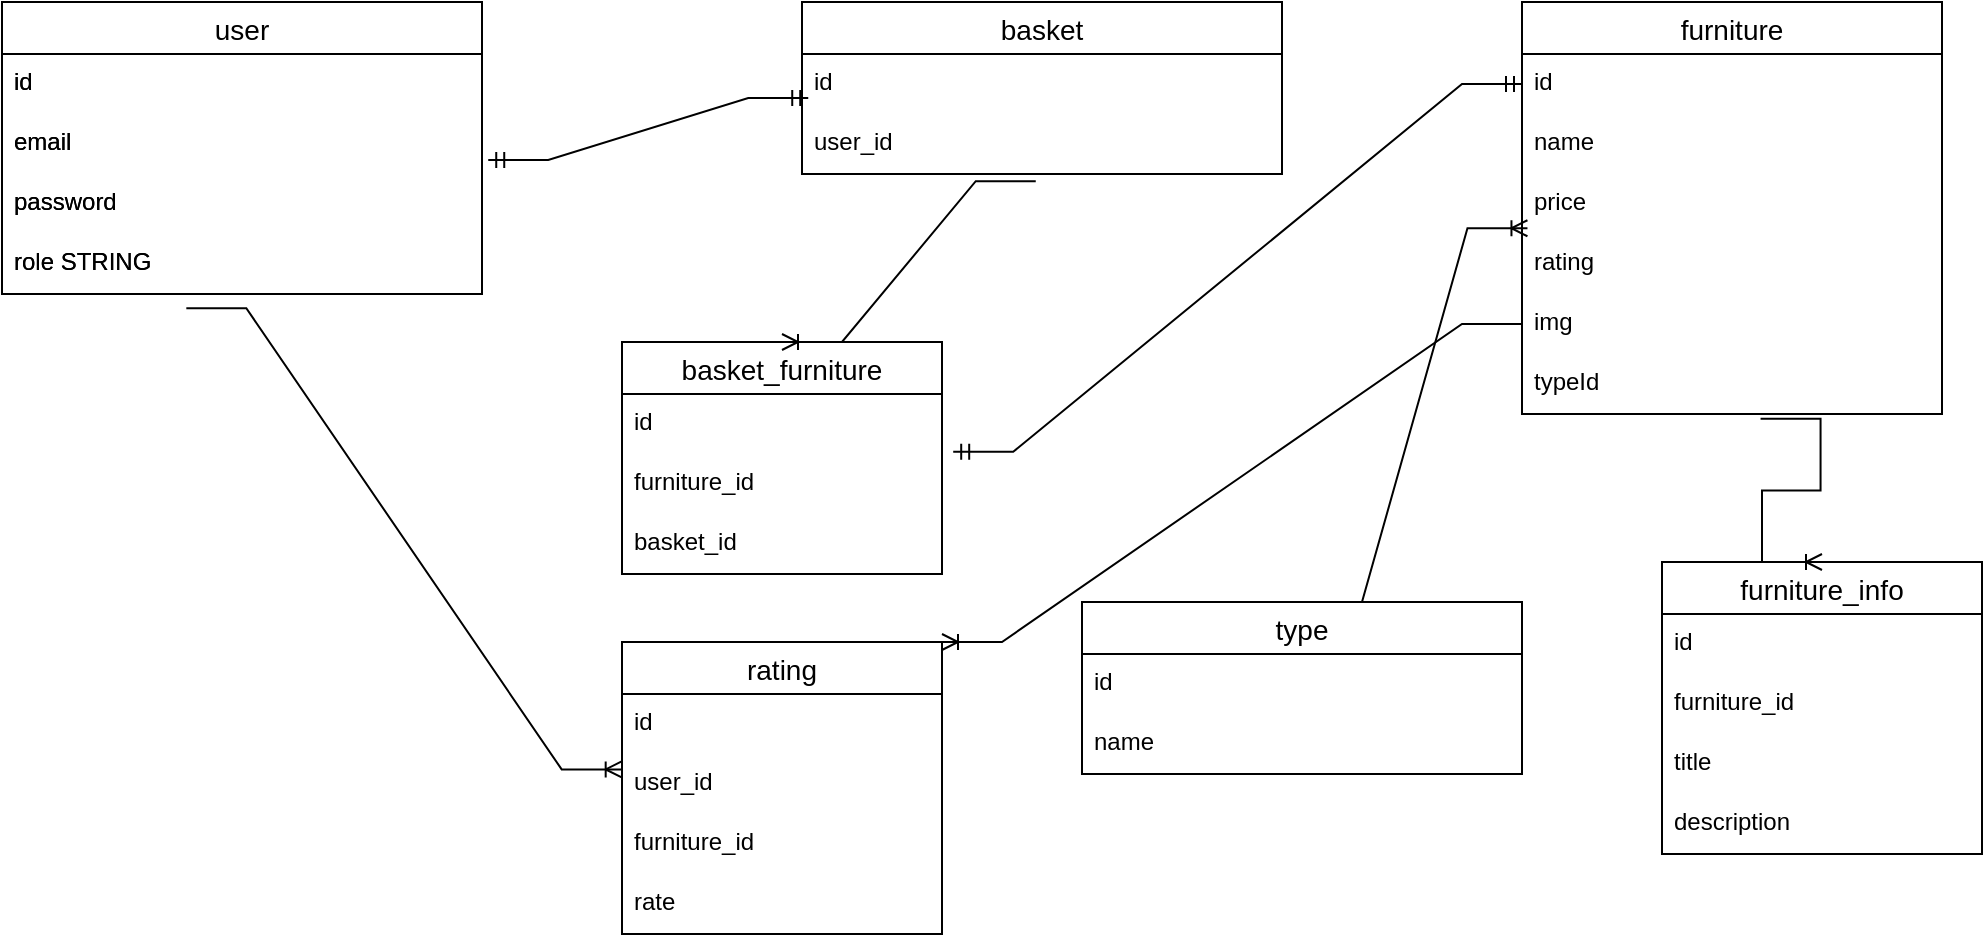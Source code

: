 <mxfile version="24.2.3" type="github">
  <diagram name="Сторінка-1" id="xOEIGP573UB0z0dmHESx">
    <mxGraphModel dx="1122" dy="761" grid="1" gridSize="10" guides="1" tooltips="1" connect="1" arrows="1" fold="1" page="1" pageScale="1" pageWidth="827" pageHeight="1169" math="0" shadow="0">
      <root>
        <mxCell id="0" />
        <mxCell id="1" parent="0" />
        <mxCell id="plDod4_KA6jkIXsuMjcD-1" value="user" style="swimlane;fontStyle=0;childLayout=stackLayout;horizontal=1;startSize=26;horizontalStack=0;resizeParent=1;resizeParentMax=0;resizeLast=0;collapsible=1;marginBottom=0;align=center;fontSize=14;" vertex="1" parent="1">
          <mxGeometry x="40" y="40" width="240" height="146" as="geometry" />
        </mxCell>
        <mxCell id="plDod4_KA6jkIXsuMjcD-2" value="id" style="text;strokeColor=none;fillColor=none;spacingLeft=4;spacingRight=4;overflow=hidden;rotatable=0;points=[[0,0.5],[1,0.5]];portConstraint=eastwest;fontSize=12;whiteSpace=wrap;html=1;" vertex="1" parent="plDod4_KA6jkIXsuMjcD-1">
          <mxGeometry y="26" width="240" height="30" as="geometry" />
        </mxCell>
        <mxCell id="plDod4_KA6jkIXsuMjcD-3" value="email" style="text;strokeColor=none;fillColor=none;spacingLeft=4;spacingRight=4;overflow=hidden;rotatable=0;points=[[0,0.5],[1,0.5]];portConstraint=eastwest;fontSize=12;whiteSpace=wrap;html=1;" vertex="1" parent="plDod4_KA6jkIXsuMjcD-1">
          <mxGeometry y="56" width="240" height="30" as="geometry" />
        </mxCell>
        <mxCell id="plDod4_KA6jkIXsuMjcD-4" value="password" style="text;strokeColor=none;fillColor=none;spacingLeft=4;spacingRight=4;overflow=hidden;rotatable=0;points=[[0,0.5],[1,0.5]];portConstraint=eastwest;fontSize=12;whiteSpace=wrap;html=1;" vertex="1" parent="plDod4_KA6jkIXsuMjcD-1">
          <mxGeometry y="86" width="240" height="30" as="geometry" />
        </mxCell>
        <mxCell id="plDod4_KA6jkIXsuMjcD-5" value="role STRING" style="text;strokeColor=none;fillColor=none;spacingLeft=4;spacingRight=4;overflow=hidden;rotatable=0;points=[[0,0.5],[1,0.5]];portConstraint=eastwest;fontSize=12;whiteSpace=wrap;html=1;" vertex="1" parent="plDod4_KA6jkIXsuMjcD-1">
          <mxGeometry y="116" width="240" height="30" as="geometry" />
        </mxCell>
        <mxCell id="plDod4_KA6jkIXsuMjcD-10" value="user" style="swimlane;fontStyle=0;childLayout=stackLayout;horizontal=1;startSize=26;horizontalStack=0;resizeParent=1;resizeParentMax=0;resizeLast=0;collapsible=1;marginBottom=0;align=center;fontSize=14;" vertex="1" parent="1">
          <mxGeometry x="40" y="40" width="240" height="146" as="geometry" />
        </mxCell>
        <mxCell id="plDod4_KA6jkIXsuMjcD-11" value="id" style="text;strokeColor=none;fillColor=none;spacingLeft=4;spacingRight=4;overflow=hidden;rotatable=0;points=[[0,0.5],[1,0.5]];portConstraint=eastwest;fontSize=12;whiteSpace=wrap;html=1;" vertex="1" parent="plDod4_KA6jkIXsuMjcD-10">
          <mxGeometry y="26" width="240" height="30" as="geometry" />
        </mxCell>
        <mxCell id="plDod4_KA6jkIXsuMjcD-12" value="email" style="text;strokeColor=none;fillColor=none;spacingLeft=4;spacingRight=4;overflow=hidden;rotatable=0;points=[[0,0.5],[1,0.5]];portConstraint=eastwest;fontSize=12;whiteSpace=wrap;html=1;" vertex="1" parent="plDod4_KA6jkIXsuMjcD-10">
          <mxGeometry y="56" width="240" height="30" as="geometry" />
        </mxCell>
        <mxCell id="plDod4_KA6jkIXsuMjcD-13" value="password" style="text;strokeColor=none;fillColor=none;spacingLeft=4;spacingRight=4;overflow=hidden;rotatable=0;points=[[0,0.5],[1,0.5]];portConstraint=eastwest;fontSize=12;whiteSpace=wrap;html=1;" vertex="1" parent="plDod4_KA6jkIXsuMjcD-10">
          <mxGeometry y="86" width="240" height="30" as="geometry" />
        </mxCell>
        <mxCell id="plDod4_KA6jkIXsuMjcD-14" value="role STRING" style="text;strokeColor=none;fillColor=none;spacingLeft=4;spacingRight=4;overflow=hidden;rotatable=0;points=[[0,0.5],[1,0.5]];portConstraint=eastwest;fontSize=12;whiteSpace=wrap;html=1;" vertex="1" parent="plDod4_KA6jkIXsuMjcD-10">
          <mxGeometry y="116" width="240" height="30" as="geometry" />
        </mxCell>
        <mxCell id="plDod4_KA6jkIXsuMjcD-15" value="basket" style="swimlane;fontStyle=0;childLayout=stackLayout;horizontal=1;startSize=26;horizontalStack=0;resizeParent=1;resizeParentMax=0;resizeLast=0;collapsible=1;marginBottom=0;align=center;fontSize=14;" vertex="1" parent="1">
          <mxGeometry x="440" y="40" width="240" height="86" as="geometry" />
        </mxCell>
        <mxCell id="plDod4_KA6jkIXsuMjcD-16" value="id" style="text;strokeColor=none;fillColor=none;spacingLeft=4;spacingRight=4;overflow=hidden;rotatable=0;points=[[0,0.5],[1,0.5]];portConstraint=eastwest;fontSize=12;whiteSpace=wrap;html=1;" vertex="1" parent="plDod4_KA6jkIXsuMjcD-15">
          <mxGeometry y="26" width="240" height="30" as="geometry" />
        </mxCell>
        <mxCell id="plDod4_KA6jkIXsuMjcD-17" value="user_id" style="text;strokeColor=none;fillColor=none;spacingLeft=4;spacingRight=4;overflow=hidden;rotatable=0;points=[[0,0.5],[1,0.5]];portConstraint=eastwest;fontSize=12;whiteSpace=wrap;html=1;" vertex="1" parent="plDod4_KA6jkIXsuMjcD-15">
          <mxGeometry y="56" width="240" height="30" as="geometry" />
        </mxCell>
        <mxCell id="plDod4_KA6jkIXsuMjcD-20" value="" style="edgeStyle=entityRelationEdgeStyle;fontSize=12;html=1;endArrow=ERmandOne;startArrow=ERmandOne;rounded=0;exitX=1.013;exitY=0.767;exitDx=0;exitDy=0;exitPerimeter=0;entryX=0.013;entryY=0.733;entryDx=0;entryDy=0;entryPerimeter=0;" edge="1" parent="1" source="plDod4_KA6jkIXsuMjcD-12" target="plDod4_KA6jkIXsuMjcD-16">
          <mxGeometry width="100" height="100" relative="1" as="geometry">
            <mxPoint x="270" y="220" as="sourcePoint" />
            <mxPoint x="370" y="120" as="targetPoint" />
          </mxGeometry>
        </mxCell>
        <mxCell id="plDod4_KA6jkIXsuMjcD-21" value="furniture" style="swimlane;fontStyle=0;childLayout=stackLayout;horizontal=1;startSize=26;horizontalStack=0;resizeParent=1;resizeParentMax=0;resizeLast=0;collapsible=1;marginBottom=0;align=center;fontSize=14;" vertex="1" parent="1">
          <mxGeometry x="800" y="40" width="210" height="206" as="geometry" />
        </mxCell>
        <mxCell id="plDod4_KA6jkIXsuMjcD-22" value="id" style="text;strokeColor=none;fillColor=none;spacingLeft=4;spacingRight=4;overflow=hidden;rotatable=0;points=[[0,0.5],[1,0.5]];portConstraint=eastwest;fontSize=12;whiteSpace=wrap;html=1;" vertex="1" parent="plDod4_KA6jkIXsuMjcD-21">
          <mxGeometry y="26" width="210" height="30" as="geometry" />
        </mxCell>
        <mxCell id="plDod4_KA6jkIXsuMjcD-23" value="name" style="text;strokeColor=none;fillColor=none;spacingLeft=4;spacingRight=4;overflow=hidden;rotatable=0;points=[[0,0.5],[1,0.5]];portConstraint=eastwest;fontSize=12;whiteSpace=wrap;html=1;" vertex="1" parent="plDod4_KA6jkIXsuMjcD-21">
          <mxGeometry y="56" width="210" height="30" as="geometry" />
        </mxCell>
        <mxCell id="plDod4_KA6jkIXsuMjcD-24" value="price" style="text;strokeColor=none;fillColor=none;spacingLeft=4;spacingRight=4;overflow=hidden;rotatable=0;points=[[0,0.5],[1,0.5]];portConstraint=eastwest;fontSize=12;whiteSpace=wrap;html=1;" vertex="1" parent="plDod4_KA6jkIXsuMjcD-21">
          <mxGeometry y="86" width="210" height="30" as="geometry" />
        </mxCell>
        <mxCell id="plDod4_KA6jkIXsuMjcD-26" value="rating" style="text;strokeColor=none;fillColor=none;spacingLeft=4;spacingRight=4;overflow=hidden;rotatable=0;points=[[0,0.5],[1,0.5]];portConstraint=eastwest;fontSize=12;whiteSpace=wrap;html=1;" vertex="1" parent="plDod4_KA6jkIXsuMjcD-21">
          <mxGeometry y="116" width="210" height="30" as="geometry" />
        </mxCell>
        <mxCell id="plDod4_KA6jkIXsuMjcD-27" value="img" style="text;strokeColor=none;fillColor=none;spacingLeft=4;spacingRight=4;overflow=hidden;rotatable=0;points=[[0,0.5],[1,0.5]];portConstraint=eastwest;fontSize=12;whiteSpace=wrap;html=1;" vertex="1" parent="plDod4_KA6jkIXsuMjcD-21">
          <mxGeometry y="146" width="210" height="30" as="geometry" />
        </mxCell>
        <mxCell id="plDod4_KA6jkIXsuMjcD-25" value="typeId" style="text;strokeColor=none;fillColor=none;spacingLeft=4;spacingRight=4;overflow=hidden;rotatable=0;points=[[0,0.5],[1,0.5]];portConstraint=eastwest;fontSize=12;whiteSpace=wrap;html=1;" vertex="1" parent="plDod4_KA6jkIXsuMjcD-21">
          <mxGeometry y="176" width="210" height="30" as="geometry" />
        </mxCell>
        <mxCell id="plDod4_KA6jkIXsuMjcD-28" value="type" style="swimlane;fontStyle=0;childLayout=stackLayout;horizontal=1;startSize=26;horizontalStack=0;resizeParent=1;resizeParentMax=0;resizeLast=0;collapsible=1;marginBottom=0;align=center;fontSize=14;" vertex="1" parent="1">
          <mxGeometry x="580" y="340" width="220" height="86" as="geometry" />
        </mxCell>
        <mxCell id="plDod4_KA6jkIXsuMjcD-30" value="id" style="text;strokeColor=none;fillColor=none;spacingLeft=4;spacingRight=4;overflow=hidden;rotatable=0;points=[[0,0.5],[1,0.5]];portConstraint=eastwest;fontSize=12;whiteSpace=wrap;html=1;" vertex="1" parent="plDod4_KA6jkIXsuMjcD-28">
          <mxGeometry y="26" width="220" height="30" as="geometry" />
        </mxCell>
        <mxCell id="plDod4_KA6jkIXsuMjcD-31" value="name" style="text;strokeColor=none;fillColor=none;spacingLeft=4;spacingRight=4;overflow=hidden;rotatable=0;points=[[0,0.5],[1,0.5]];portConstraint=eastwest;fontSize=12;whiteSpace=wrap;html=1;" vertex="1" parent="plDod4_KA6jkIXsuMjcD-28">
          <mxGeometry y="56" width="220" height="30" as="geometry" />
        </mxCell>
        <mxCell id="plDod4_KA6jkIXsuMjcD-32" value="" style="edgeStyle=entityRelationEdgeStyle;fontSize=12;html=1;endArrow=ERoneToMany;rounded=0;exitX=0.5;exitY=0;exitDx=0;exitDy=0;entryX=0.013;entryY=-0.096;entryDx=0;entryDy=0;entryPerimeter=0;" edge="1" parent="1" source="plDod4_KA6jkIXsuMjcD-28" target="plDod4_KA6jkIXsuMjcD-26">
          <mxGeometry width="100" height="100" relative="1" as="geometry">
            <mxPoint x="470" y="400" as="sourcePoint" />
            <mxPoint x="570" y="300" as="targetPoint" />
            <Array as="points">
              <mxPoint x="680" y="250" />
              <mxPoint x="690" y="220" />
            </Array>
          </mxGeometry>
        </mxCell>
        <mxCell id="plDod4_KA6jkIXsuMjcD-33" value="furniture_info" style="swimlane;fontStyle=0;childLayout=stackLayout;horizontal=1;startSize=26;horizontalStack=0;resizeParent=1;resizeParentMax=0;resizeLast=0;collapsible=1;marginBottom=0;align=center;fontSize=14;" vertex="1" parent="1">
          <mxGeometry x="870" y="320" width="160" height="146" as="geometry" />
        </mxCell>
        <mxCell id="plDod4_KA6jkIXsuMjcD-34" value="id" style="text;strokeColor=none;fillColor=none;spacingLeft=4;spacingRight=4;overflow=hidden;rotatable=0;points=[[0,0.5],[1,0.5]];portConstraint=eastwest;fontSize=12;whiteSpace=wrap;html=1;" vertex="1" parent="plDod4_KA6jkIXsuMjcD-33">
          <mxGeometry y="26" width="160" height="30" as="geometry" />
        </mxCell>
        <mxCell id="plDod4_KA6jkIXsuMjcD-35" value="furniture_id" style="text;strokeColor=none;fillColor=none;spacingLeft=4;spacingRight=4;overflow=hidden;rotatable=0;points=[[0,0.5],[1,0.5]];portConstraint=eastwest;fontSize=12;whiteSpace=wrap;html=1;" vertex="1" parent="plDod4_KA6jkIXsuMjcD-33">
          <mxGeometry y="56" width="160" height="30" as="geometry" />
        </mxCell>
        <mxCell id="plDod4_KA6jkIXsuMjcD-36" value="title" style="text;strokeColor=none;fillColor=none;spacingLeft=4;spacingRight=4;overflow=hidden;rotatable=0;points=[[0,0.5],[1,0.5]];portConstraint=eastwest;fontSize=12;whiteSpace=wrap;html=1;" vertex="1" parent="plDod4_KA6jkIXsuMjcD-33">
          <mxGeometry y="86" width="160" height="30" as="geometry" />
        </mxCell>
        <mxCell id="plDod4_KA6jkIXsuMjcD-37" value="description" style="text;strokeColor=none;fillColor=none;spacingLeft=4;spacingRight=4;overflow=hidden;rotatable=0;points=[[0,0.5],[1,0.5]];portConstraint=eastwest;fontSize=12;whiteSpace=wrap;html=1;" vertex="1" parent="plDod4_KA6jkIXsuMjcD-33">
          <mxGeometry y="116" width="160" height="30" as="geometry" />
        </mxCell>
        <mxCell id="plDod4_KA6jkIXsuMjcD-38" value="" style="edgeStyle=entityRelationEdgeStyle;fontSize=12;html=1;endArrow=ERoneToMany;rounded=0;exitX=0.568;exitY=1.08;exitDx=0;exitDy=0;exitPerimeter=0;entryX=0.5;entryY=0;entryDx=0;entryDy=0;" edge="1" parent="1" source="plDod4_KA6jkIXsuMjcD-25" target="plDod4_KA6jkIXsuMjcD-33">
          <mxGeometry width="100" height="100" relative="1" as="geometry">
            <mxPoint x="470" y="400" as="sourcePoint" />
            <mxPoint x="570" y="300" as="targetPoint" />
          </mxGeometry>
        </mxCell>
        <mxCell id="plDod4_KA6jkIXsuMjcD-39" value="basket_furniture" style="swimlane;fontStyle=0;childLayout=stackLayout;horizontal=1;startSize=26;horizontalStack=0;resizeParent=1;resizeParentMax=0;resizeLast=0;collapsible=1;marginBottom=0;align=center;fontSize=14;" vertex="1" parent="1">
          <mxGeometry x="350" y="210" width="160" height="116" as="geometry" />
        </mxCell>
        <mxCell id="plDod4_KA6jkIXsuMjcD-40" value="id" style="text;strokeColor=none;fillColor=none;spacingLeft=4;spacingRight=4;overflow=hidden;rotatable=0;points=[[0,0.5],[1,0.5]];portConstraint=eastwest;fontSize=12;whiteSpace=wrap;html=1;" vertex="1" parent="plDod4_KA6jkIXsuMjcD-39">
          <mxGeometry y="26" width="160" height="30" as="geometry" />
        </mxCell>
        <mxCell id="plDod4_KA6jkIXsuMjcD-41" value="furniture_id" style="text;strokeColor=none;fillColor=none;spacingLeft=4;spacingRight=4;overflow=hidden;rotatable=0;points=[[0,0.5],[1,0.5]];portConstraint=eastwest;fontSize=12;whiteSpace=wrap;html=1;" vertex="1" parent="plDod4_KA6jkIXsuMjcD-39">
          <mxGeometry y="56" width="160" height="30" as="geometry" />
        </mxCell>
        <mxCell id="plDod4_KA6jkIXsuMjcD-42" value="basket_id" style="text;strokeColor=none;fillColor=none;spacingLeft=4;spacingRight=4;overflow=hidden;rotatable=0;points=[[0,0.5],[1,0.5]];portConstraint=eastwest;fontSize=12;whiteSpace=wrap;html=1;" vertex="1" parent="plDod4_KA6jkIXsuMjcD-39">
          <mxGeometry y="86" width="160" height="30" as="geometry" />
        </mxCell>
        <mxCell id="plDod4_KA6jkIXsuMjcD-43" value="" style="edgeStyle=entityRelationEdgeStyle;fontSize=12;html=1;endArrow=ERoneToMany;rounded=0;exitX=0.487;exitY=1.12;exitDx=0;exitDy=0;exitPerimeter=0;entryX=0.5;entryY=0;entryDx=0;entryDy=0;" edge="1" parent="1" source="plDod4_KA6jkIXsuMjcD-17" target="plDod4_KA6jkIXsuMjcD-39">
          <mxGeometry width="100" height="100" relative="1" as="geometry">
            <mxPoint x="470" y="400" as="sourcePoint" />
            <mxPoint x="570" y="300" as="targetPoint" />
          </mxGeometry>
        </mxCell>
        <mxCell id="plDod4_KA6jkIXsuMjcD-44" value="" style="edgeStyle=entityRelationEdgeStyle;fontSize=12;html=1;endArrow=ERmandOne;startArrow=ERmandOne;rounded=0;exitX=1.035;exitY=0.963;exitDx=0;exitDy=0;exitPerimeter=0;entryX=0;entryY=0.5;entryDx=0;entryDy=0;" edge="1" parent="1" source="plDod4_KA6jkIXsuMjcD-40" target="plDod4_KA6jkIXsuMjcD-22">
          <mxGeometry width="100" height="100" relative="1" as="geometry">
            <mxPoint x="470" y="400" as="sourcePoint" />
            <mxPoint x="570" y="300" as="targetPoint" />
          </mxGeometry>
        </mxCell>
        <mxCell id="plDod4_KA6jkIXsuMjcD-45" value="rating" style="swimlane;fontStyle=0;childLayout=stackLayout;horizontal=1;startSize=26;horizontalStack=0;resizeParent=1;resizeParentMax=0;resizeLast=0;collapsible=1;marginBottom=0;align=center;fontSize=14;" vertex="1" parent="1">
          <mxGeometry x="350" y="360" width="160" height="146" as="geometry" />
        </mxCell>
        <mxCell id="plDod4_KA6jkIXsuMjcD-46" value="id" style="text;strokeColor=none;fillColor=none;spacingLeft=4;spacingRight=4;overflow=hidden;rotatable=0;points=[[0,0.5],[1,0.5]];portConstraint=eastwest;fontSize=12;whiteSpace=wrap;html=1;" vertex="1" parent="plDod4_KA6jkIXsuMjcD-45">
          <mxGeometry y="26" width="160" height="30" as="geometry" />
        </mxCell>
        <mxCell id="plDod4_KA6jkIXsuMjcD-47" value="user_id" style="text;strokeColor=none;fillColor=none;spacingLeft=4;spacingRight=4;overflow=hidden;rotatable=0;points=[[0,0.5],[1,0.5]];portConstraint=eastwest;fontSize=12;whiteSpace=wrap;html=1;" vertex="1" parent="plDod4_KA6jkIXsuMjcD-45">
          <mxGeometry y="56" width="160" height="30" as="geometry" />
        </mxCell>
        <mxCell id="plDod4_KA6jkIXsuMjcD-49" value="furniture_id" style="text;strokeColor=none;fillColor=none;spacingLeft=4;spacingRight=4;overflow=hidden;rotatable=0;points=[[0,0.5],[1,0.5]];portConstraint=eastwest;fontSize=12;whiteSpace=wrap;html=1;" vertex="1" parent="plDod4_KA6jkIXsuMjcD-45">
          <mxGeometry y="86" width="160" height="30" as="geometry" />
        </mxCell>
        <mxCell id="plDod4_KA6jkIXsuMjcD-51" value="rate" style="text;strokeColor=none;fillColor=none;spacingLeft=4;spacingRight=4;overflow=hidden;rotatable=0;points=[[0,0.5],[1,0.5]];portConstraint=eastwest;fontSize=12;whiteSpace=wrap;html=1;" vertex="1" parent="plDod4_KA6jkIXsuMjcD-45">
          <mxGeometry y="116" width="160" height="30" as="geometry" />
        </mxCell>
        <mxCell id="plDod4_KA6jkIXsuMjcD-52" value="" style="edgeStyle=entityRelationEdgeStyle;fontSize=12;html=1;endArrow=ERoneToMany;rounded=0;exitX=0.384;exitY=1.237;exitDx=0;exitDy=0;exitPerimeter=0;entryX=-0.001;entryY=0.257;entryDx=0;entryDy=0;entryPerimeter=0;" edge="1" parent="1" source="plDod4_KA6jkIXsuMjcD-14" target="plDod4_KA6jkIXsuMjcD-47">
          <mxGeometry width="100" height="100" relative="1" as="geometry">
            <mxPoint x="470" y="390" as="sourcePoint" />
            <mxPoint x="570" y="290" as="targetPoint" />
          </mxGeometry>
        </mxCell>
        <mxCell id="plDod4_KA6jkIXsuMjcD-54" value="" style="edgeStyle=entityRelationEdgeStyle;fontSize=12;html=1;endArrow=ERoneToMany;rounded=0;entryX=1;entryY=0;entryDx=0;entryDy=0;exitX=0;exitY=0.5;exitDx=0;exitDy=0;" edge="1" parent="1" source="plDod4_KA6jkIXsuMjcD-27" target="plDod4_KA6jkIXsuMjcD-45">
          <mxGeometry width="100" height="100" relative="1" as="geometry">
            <mxPoint x="800" y="100" as="sourcePoint" />
            <mxPoint x="500" y="368.25" as="targetPoint" />
            <Array as="points">
              <mxPoint x="485.52" y="338.65" />
            </Array>
          </mxGeometry>
        </mxCell>
      </root>
    </mxGraphModel>
  </diagram>
</mxfile>
